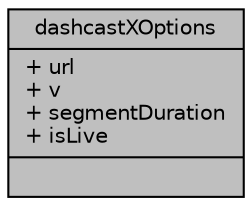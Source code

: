 digraph "dashcastXOptions"
{
 // INTERACTIVE_SVG=YES
  edge [fontname="Helvetica",fontsize="10",labelfontname="Helvetica",labelfontsize="10"];
  node [fontname="Helvetica",fontsize="10",shape=record];
  Node1 [label="{dashcastXOptions\n|+ url\l+ v\l+ segmentDuration\l+ isLive\l|}",height=0.2,width=0.4,color="black", fillcolor="grey75", style="filled", fontcolor="black"];
}
